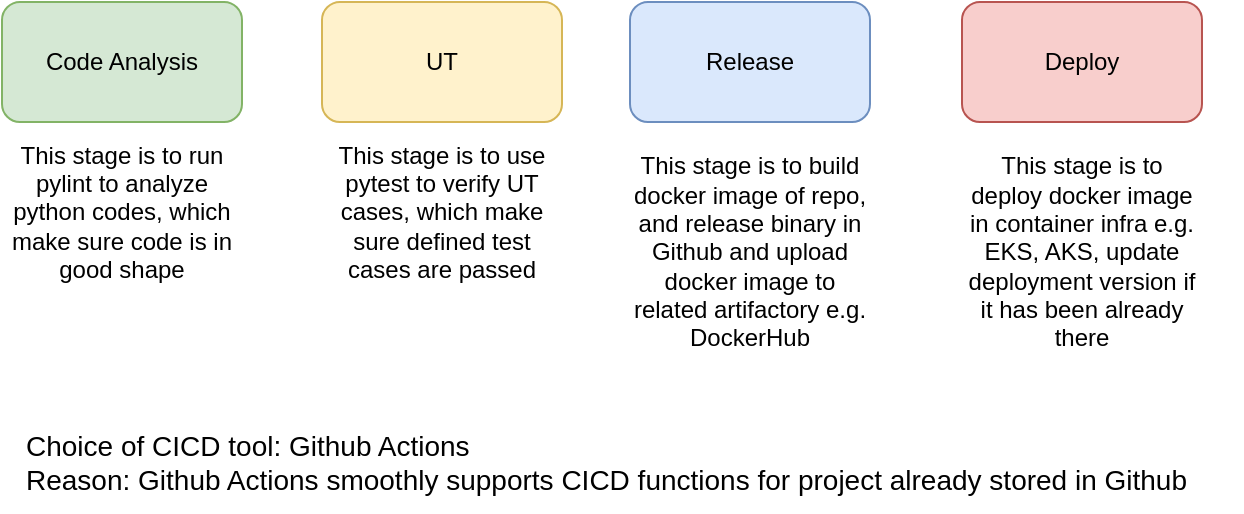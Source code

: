 <mxfile version="20.0.2" type="github">
  <diagram id="6kLb-M02YuVgt6Psm_b4" name="Page-1">
    <mxGraphModel dx="1018" dy="605" grid="1" gridSize="10" guides="1" tooltips="1" connect="1" arrows="1" fold="1" page="1" pageScale="1" pageWidth="827" pageHeight="1169" math="0" shadow="0">
      <root>
        <mxCell id="0" />
        <mxCell id="1" parent="0" />
        <mxCell id="E4wgLqGfd8JsJrDYD4Sj-1" value="Code Analysis" style="rounded=1;whiteSpace=wrap;html=1;fillColor=#d5e8d4;strokeColor=#82b366;" parent="1" vertex="1">
          <mxGeometry x="100" y="100" width="120" height="60" as="geometry" />
        </mxCell>
        <mxCell id="E4wgLqGfd8JsJrDYD4Sj-2" value="This stage is to run pylint to analyze python codes, which make sure code is in good shape" style="text;html=1;strokeColor=none;fillColor=none;align=center;verticalAlign=middle;whiteSpace=wrap;rounded=0;" parent="1" vertex="1">
          <mxGeometry x="100" y="170" width="120" height="70" as="geometry" />
        </mxCell>
        <mxCell id="E4wgLqGfd8JsJrDYD4Sj-3" value="UT" style="rounded=1;whiteSpace=wrap;html=1;fillColor=#fff2cc;strokeColor=#d6b656;" parent="1" vertex="1">
          <mxGeometry x="260" y="100" width="120" height="60" as="geometry" />
        </mxCell>
        <mxCell id="E4wgLqGfd8JsJrDYD4Sj-4" value="This stage is to use pytest to verify UT cases, which make sure defined test cases are passed" style="text;html=1;strokeColor=none;fillColor=none;align=center;verticalAlign=middle;whiteSpace=wrap;rounded=0;" parent="1" vertex="1">
          <mxGeometry x="260" y="170" width="120" height="70" as="geometry" />
        </mxCell>
        <mxCell id="E4wgLqGfd8JsJrDYD4Sj-5" value="Release" style="rounded=1;whiteSpace=wrap;html=1;fillColor=#dae8fc;strokeColor=#6c8ebf;" parent="1" vertex="1">
          <mxGeometry x="414" y="100" width="120" height="60" as="geometry" />
        </mxCell>
        <mxCell id="E4wgLqGfd8JsJrDYD4Sj-6" value="This stage is to build docker image of repo, and release binary in Github and upload docker image to related artifactory e.g. DockerHub" style="text;html=1;strokeColor=none;fillColor=none;align=center;verticalAlign=middle;whiteSpace=wrap;rounded=0;" parent="1" vertex="1">
          <mxGeometry x="414" y="170" width="120" height="110" as="geometry" />
        </mxCell>
        <mxCell id="E4wgLqGfd8JsJrDYD4Sj-7" value="Deploy" style="rounded=1;whiteSpace=wrap;html=1;fillColor=#f8cecc;strokeColor=#b85450;" parent="1" vertex="1">
          <mxGeometry x="580" y="100" width="120" height="60" as="geometry" />
        </mxCell>
        <mxCell id="E4wgLqGfd8JsJrDYD4Sj-8" value="This stage is to deploy docker image in container infra e.g. EKS, AKS, update deployment version if it has been already there" style="text;html=1;strokeColor=none;fillColor=none;align=center;verticalAlign=middle;whiteSpace=wrap;rounded=0;" parent="1" vertex="1">
          <mxGeometry x="580" y="170" width="120" height="110" as="geometry" />
        </mxCell>
        <mxCell id="bb5eyJoPXMDn7u6Qt9yQ-2" value="&lt;font style=&quot;font-size: 14px;&quot;&gt;Choice of CICD tool: Github Actions&lt;br&gt;Reason: Github Actions smoothly supports CICD functions for project already stored in Github&amp;nbsp;&lt;/font&gt;" style="text;html=1;align=left;verticalAlign=middle;resizable=0;points=[];autosize=1;strokeColor=none;fillColor=none;" vertex="1" parent="1">
          <mxGeometry x="110" y="305" width="610" height="50" as="geometry" />
        </mxCell>
      </root>
    </mxGraphModel>
  </diagram>
</mxfile>
